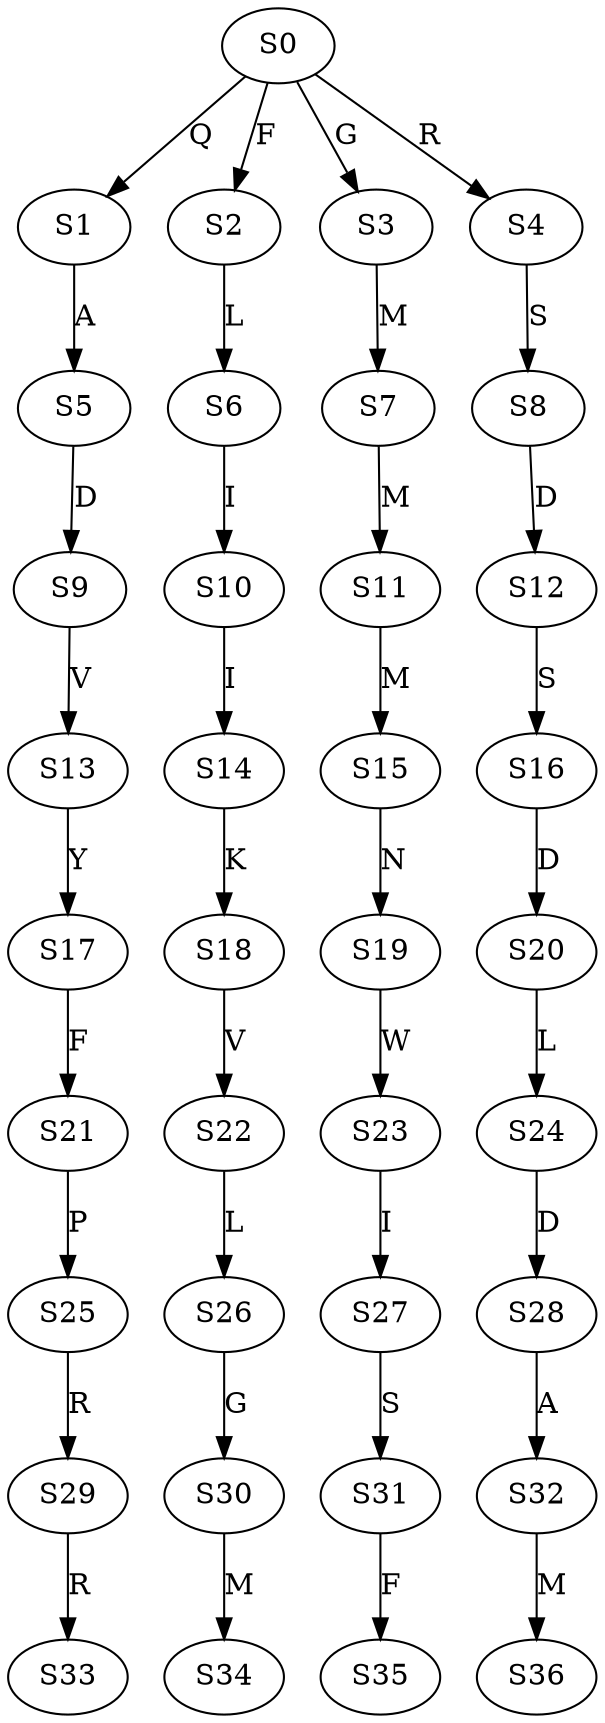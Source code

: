 strict digraph  {
	S0 -> S1 [ label = Q ];
	S0 -> S2 [ label = F ];
	S0 -> S3 [ label = G ];
	S0 -> S4 [ label = R ];
	S1 -> S5 [ label = A ];
	S2 -> S6 [ label = L ];
	S3 -> S7 [ label = M ];
	S4 -> S8 [ label = S ];
	S5 -> S9 [ label = D ];
	S6 -> S10 [ label = I ];
	S7 -> S11 [ label = M ];
	S8 -> S12 [ label = D ];
	S9 -> S13 [ label = V ];
	S10 -> S14 [ label = I ];
	S11 -> S15 [ label = M ];
	S12 -> S16 [ label = S ];
	S13 -> S17 [ label = Y ];
	S14 -> S18 [ label = K ];
	S15 -> S19 [ label = N ];
	S16 -> S20 [ label = D ];
	S17 -> S21 [ label = F ];
	S18 -> S22 [ label = V ];
	S19 -> S23 [ label = W ];
	S20 -> S24 [ label = L ];
	S21 -> S25 [ label = P ];
	S22 -> S26 [ label = L ];
	S23 -> S27 [ label = I ];
	S24 -> S28 [ label = D ];
	S25 -> S29 [ label = R ];
	S26 -> S30 [ label = G ];
	S27 -> S31 [ label = S ];
	S28 -> S32 [ label = A ];
	S29 -> S33 [ label = R ];
	S30 -> S34 [ label = M ];
	S31 -> S35 [ label = F ];
	S32 -> S36 [ label = M ];
}

